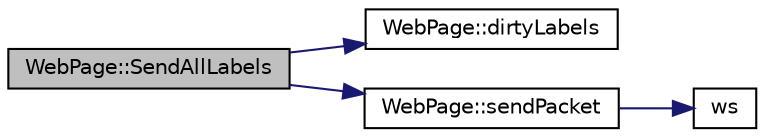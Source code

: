 digraph "WebPage::SendAllLabels"
{
 // LATEX_PDF_SIZE
  edge [fontname="Helvetica",fontsize="10",labelfontname="Helvetica",labelfontsize="10"];
  node [fontname="Helvetica",fontsize="10",shape=record];
  rankdir="LR";
  Node1 [label="WebPage::SendAllLabels",height=0.2,width=0.4,color="black", fillcolor="grey75", style="filled", fontcolor="black",tooltip=" "];
  Node1 -> Node2 [color="midnightblue",fontsize="10",style="solid",fontname="Helvetica"];
  Node2 [label="WebPage::dirtyLabels",height=0.2,width=0.4,color="black", fillcolor="white", style="filled",URL="$classWebPage.html#a6a85a3558376dd63ab35940d5a7575da",tooltip=" "];
  Node1 -> Node3 [color="midnightblue",fontsize="10",style="solid",fontname="Helvetica"];
  Node3 [label="WebPage::sendPacket",height=0.2,width=0.4,color="black", fillcolor="white", style="filled",URL="$classWebPage.html#acbbdc531c9dc44c60cac0a3673ad3b10",tooltip=" "];
  Node3 -> Node4 [color="midnightblue",fontsize="10",style="solid",fontname="Helvetica"];
  Node4 [label="ws",height=0.2,width=0.4,color="black", fillcolor="white", style="filled",URL="$WebPage_8cpp.html#a9b23e96a454fdfe540ba250951e2fa55",tooltip=" "];
}
